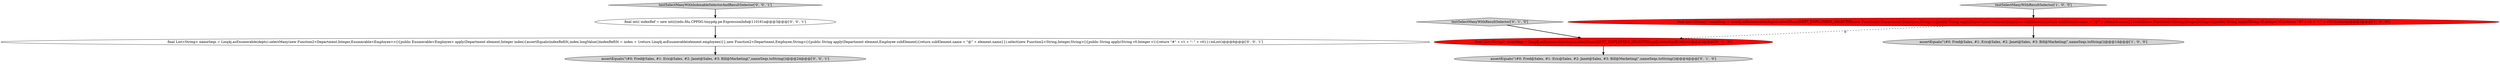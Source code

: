 digraph {
6 [style = filled, label = "final List<String> nameSeqs = Linq4j.asEnumerable(depts).selectMany(new Function2<Department,Integer,Enumerable<Employee>>(){public Enumerable<Employee> apply(Department element,Integer index){assertEquals(indexRef(0(,index.longValue())indexRef(0( = index + 1return Linq4j.asEnumerable(element.employees)}},new Function2<Department,Employee,String>(){public String apply(Department element,Employee subElement){return subElement.name + \"@\" + element.name}}).select(new Function2<String,Integer,String>(){public String apply(String v0,Integer v1){return \"#\" + v1 + \": \" + v0}}).toList()@@@6@@@['0', '0', '1']", fillcolor = white, shape = ellipse image = "AAA0AAABBB3BBB"];
9 [style = filled, label = "final int(( indexRef = new int((((edu.fdu.CPPDG.tinypdg.pe.ExpressionInfo@110161a@@@3@@@['0', '0', '1']", fillcolor = white, shape = ellipse image = "AAA0AAABBB3BBB"];
4 [style = filled, label = "testSelectManyWithResultSelector['0', '1', '0']", fillcolor = lightgray, shape = diamond image = "AAA0AAABBB2BBB"];
0 [style = filled, label = "assertEquals(\"(#0: Fred@Sales, #1: Eric@Sales, #2: Janet@Sales, #3: Bill@Marketing(\",nameSeqs.toString())@@@14@@@['1', '0', '0']", fillcolor = lightgray, shape = ellipse image = "AAA0AAABBB1BBB"];
7 [style = filled, label = "assertEquals(\"(#0: Fred@Sales, #1: Eric@Sales, #2: Janet@Sales, #3: Bill@Marketing(\",nameSeqs.toString())@@@24@@@['0', '0', '1']", fillcolor = lightgray, shape = ellipse image = "AAA0AAABBB3BBB"];
8 [style = filled, label = "testSelectManyWithIndexableSelectorAndResultSelector['0', '0', '1']", fillcolor = lightgray, shape = diamond image = "AAA0AAABBB3BBB"];
3 [style = filled, label = "final List<String> nameSeqs = Linq4j.asEnumerable(depts).selectMany(DEPT_EMPLOYEES_SELECTOR,null).select(null).toList()@@@3@@@['0', '1', '0']", fillcolor = red, shape = ellipse image = "AAA1AAABBB2BBB"];
1 [style = filled, label = "testSelectManyWithResultSelector['1', '0', '0']", fillcolor = lightgray, shape = diamond image = "AAA0AAABBB1BBB"];
2 [style = filled, label = "final List<String> nameSeqs = Linq4j.asEnumerable(depts).selectMany(DEPT_EMPLOYEES_SELECTOR,new Function2<Department,Employee,String>(){public String apply(Department element,Employee subElement){return subElement.name + \"@\" + element.name}}).select(new Function2<String,Integer,String>(){public String apply(String v0,Integer v1){return \"#\" + v1 + \": \" + v0}}).toList()@@@3@@@['1', '0', '0']", fillcolor = red, shape = ellipse image = "AAA1AAABBB1BBB"];
5 [style = filled, label = "assertEquals(\"(#0: Fred@Sales, #1: Eric@Sales, #2: Janet@Sales, #3: Bill@Marketing(\",nameSeqs.toString())@@@4@@@['0', '1', '0']", fillcolor = lightgray, shape = ellipse image = "AAA0AAABBB2BBB"];
4->3 [style = bold, label=""];
3->5 [style = bold, label=""];
2->0 [style = bold, label=""];
1->2 [style = bold, label=""];
6->7 [style = bold, label=""];
2->3 [style = dashed, label="0"];
9->6 [style = bold, label=""];
8->9 [style = bold, label=""];
}
